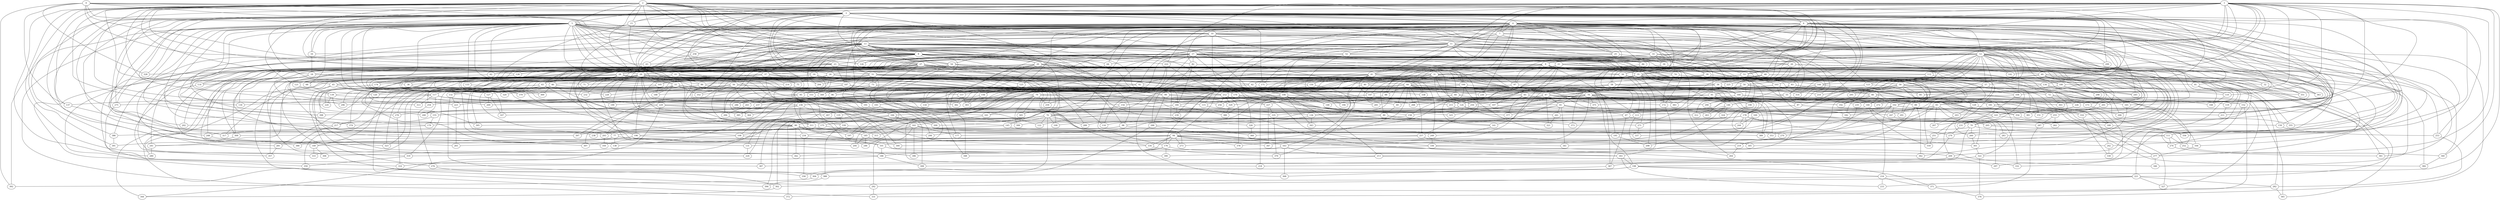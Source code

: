strict graph "barabasi_albert_graph(400,3)" {
0;
1;
2;
3;
4;
5;
6;
7;
8;
9;
10;
11;
12;
13;
14;
15;
16;
17;
18;
19;
20;
21;
22;
23;
24;
25;
26;
27;
28;
29;
30;
31;
32;
33;
34;
35;
36;
37;
38;
39;
40;
41;
42;
43;
44;
45;
46;
47;
48;
49;
50;
51;
52;
53;
54;
55;
56;
57;
58;
59;
60;
61;
62;
63;
64;
65;
66;
67;
68;
69;
70;
71;
72;
73;
74;
75;
76;
77;
78;
79;
80;
81;
82;
83;
84;
85;
86;
87;
88;
89;
90;
91;
92;
93;
94;
95;
96;
97;
98;
99;
100;
101;
102;
103;
104;
105;
106;
107;
108;
109;
110;
111;
112;
113;
114;
115;
116;
117;
118;
119;
120;
121;
122;
123;
124;
125;
126;
127;
128;
129;
130;
131;
132;
133;
134;
135;
136;
137;
138;
139;
140;
141;
142;
143;
144;
145;
146;
147;
148;
149;
150;
151;
152;
153;
154;
155;
156;
157;
158;
159;
160;
161;
162;
163;
164;
165;
166;
167;
168;
169;
170;
171;
172;
173;
174;
175;
176;
177;
178;
179;
180;
181;
182;
183;
184;
185;
186;
187;
188;
189;
190;
191;
192;
193;
194;
195;
196;
197;
198;
199;
200;
201;
202;
203;
204;
205;
206;
207;
208;
209;
210;
211;
212;
213;
214;
215;
216;
217;
218;
219;
220;
221;
222;
223;
224;
225;
226;
227;
228;
229;
230;
231;
232;
233;
234;
235;
236;
237;
238;
239;
240;
241;
242;
243;
244;
245;
246;
247;
248;
249;
250;
251;
252;
253;
254;
255;
256;
257;
258;
259;
260;
261;
262;
263;
264;
265;
266;
267;
268;
269;
270;
271;
272;
273;
274;
275;
276;
277;
278;
279;
280;
281;
282;
283;
284;
285;
286;
287;
288;
289;
290;
291;
292;
293;
294;
295;
296;
297;
298;
299;
300;
301;
302;
303;
304;
305;
306;
307;
308;
309;
310;
311;
312;
313;
314;
315;
316;
317;
318;
319;
320;
321;
322;
323;
324;
325;
326;
327;
328;
329;
330;
331;
332;
333;
334;
335;
336;
337;
338;
339;
340;
341;
342;
343;
344;
345;
346;
347;
348;
349;
350;
351;
352;
353;
354;
355;
356;
357;
358;
359;
360;
361;
362;
363;
364;
365;
366;
367;
368;
369;
370;
371;
372;
373;
374;
375;
376;
377;
378;
379;
380;
381;
382;
383;
384;
385;
386;
387;
388;
389;
390;
391;
392;
393;
394;
395;
396;
397;
398;
399;
0 -- 3  [is_available=True, prob="0.0722752343776"];
0 -- 5  [is_available=True, prob="0.705471479587"];
0 -- 328  [is_available=True, prob="1.0"];
0 -- 137  [is_available=True, prob="0.228993849176"];
0 -- 10  [is_available=True, prob="0.800448014521"];
0 -- 13  [is_available=True, prob="0.542104223474"];
0 -- 392  [is_available=True, prob="0.499908907727"];
0 -- 23  [is_available=True, prob="0.871800194096"];
0 -- 25  [is_available=True, prob="0.732757087383"];
0 -- 315  [is_available=True, prob="0.494793526087"];
0 -- 63  [is_available=True, prob="1.0"];
1 -- 3  [is_available=True, prob="0.100669830821"];
1 -- 4  [is_available=True, prob="0.37522022595"];
1 -- 5  [is_available=True, prob="0.297677097208"];
1 -- 6  [is_available=True, prob="1.0"];
1 -- 7  [is_available=True, prob="0.894100852693"];
1 -- 137  [is_available=True, prob="0.116164426474"];
1 -- 12  [is_available=True, prob="1.0"];
1 -- 15  [is_available=True, prob="0.259729356395"];
1 -- 216  [is_available=True, prob="1.0"];
1 -- 162  [is_available=True, prob="0.677079453576"];
1 -- 35  [is_available=True, prob="1.0"];
1 -- 36  [is_available=True, prob="1.0"];
1 -- 175  [is_available=True, prob="1.0"];
1 -- 48  [is_available=True, prob="0.543186418476"];
1 -- 66  [is_available=True, prob="0.41301941599"];
1 -- 195  [is_available=True, prob="0.0571664712839"];
1 -- 209  [is_available=True, prob="1.0"];
1 -- 340  [is_available=True, prob="1.0"];
1 -- 85  [is_available=True, prob="0.715029179107"];
1 -- 88  [is_available=True, prob="1.0"];
1 -- 91  [is_available=True, prob="1.0"];
1 -- 93  [is_available=True, prob="0.912525734913"];
1 -- 222  [is_available=True, prob="0.0903133276862"];
1 -- 225  [is_available=True, prob="0.230290632752"];
1 -- 354  [is_available=True, prob="1.0"];
2 -- 128  [is_available=True, prob="1.0"];
2 -- 3  [is_available=True, prob="0.76906756661"];
2 -- 4  [is_available=True, prob="1.0"];
2 -- 5  [is_available=True, prob="0.53570975538"];
2 -- 6  [is_available=True, prob="1.0"];
2 -- 391  [is_available=True, prob="0.163090295284"];
2 -- 8  [is_available=True, prob="0.568281618565"];
2 -- 265  [is_available=True, prob="0.281208824252"];
2 -- 398  [is_available=True, prob="1.0"];
2 -- 15  [is_available=True, prob="0.302607971169"];
2 -- 18  [is_available=True, prob="0.128827902322"];
2 -- 22  [is_available=True, prob="1.0"];
2 -- 280  [is_available=True, prob="0.305641158758"];
2 -- 27  [is_available=True, prob="1.0"];
2 -- 158  [is_available=True, prob="0.108993984179"];
2 -- 134  [is_available=True, prob="0.584150680959"];
2 -- 38  [is_available=True, prob="1.0"];
2 -- 45  [is_available=True, prob="1.0"];
2 -- 180  [is_available=True, prob="0.891333832925"];
2 -- 286  [is_available=True, prob="0.1952020784"];
2 -- 54  [is_available=True, prob="0.202304489102"];
2 -- 184  [is_available=True, prob="0.1867465771"];
2 -- 58  [is_available=True, prob="0.0093438752362"];
2 -- 319  [is_available=True, prob="1.0"];
2 -- 76  [is_available=True, prob="0.395502000806"];
2 -- 79  [is_available=True, prob="0.964685745763"];
2 -- 56  [is_available=True, prob="0.410894536358"];
2 -- 212  [is_available=True, prob="0.70288379182"];
2 -- 220  [is_available=True, prob="0.537046186749"];
2 -- 360  [is_available=True, prob="0.289708437302"];
3 -- 131  [is_available=True, prob="1.0"];
3 -- 4  [is_available=True, prob="0.216071807383"];
3 -- 6  [is_available=True, prob="0.461886890024"];
3 -- 9  [is_available=True, prob="0.970573093511"];
3 -- 11  [is_available=True, prob="0.660619606409"];
3 -- 13  [is_available=True, prob="1.0"];
3 -- 15  [is_available=True, prob="1.0"];
3 -- 16  [is_available=True, prob="1.0"];
3 -- 19  [is_available=True, prob="0.274776384918"];
3 -- 21  [is_available=True, prob="0.953805224343"];
3 -- 22  [is_available=True, prob="0.432609744282"];
3 -- 23  [is_available=True, prob="0.105491213308"];
3 -- 24  [is_available=True, prob="1.0"];
3 -- 260  [is_available=True, prob="0.409878701188"];
3 -- 283  [is_available=True, prob="0.892980621493"];
3 -- 287  [is_available=True, prob="0.236408286454"];
3 -- 33  [is_available=True, prob="0.668769716794"];
3 -- 34  [is_available=True, prob="0.588292239514"];
3 -- 165  [is_available=True, prob="1.0"];
3 -- 294  [is_available=True, prob="0.195936827074"];
3 -- 296  [is_available=True, prob="1.0"];
3 -- 171  [is_available=True, prob="0.757816054149"];
3 -- 173  [is_available=True, prob="0.290281591541"];
3 -- 50  [is_available=True, prob="1.0"];
3 -- 151  [is_available=True, prob="0.46923315034"];
3 -- 202  [is_available=True, prob="0.491128559215"];
3 -- 75  [is_available=True, prob="0.829956216635"];
3 -- 386  [is_available=True, prob="0.757718358127"];
3 -- 87  [is_available=True, prob="0.560120587111"];
3 -- 144  [is_available=True, prob="0.324450524916"];
3 -- 98  [is_available=True, prob="0.823025947784"];
3 -- 356  [is_available=True, prob="1.0"];
3 -- 234  [is_available=True, prob="0.241859412161"];
3 -- 110  [is_available=True, prob="0.99371699053"];
3 -- 112  [is_available=True, prob="1.0"];
3 -- 275  [is_available=True, prob="0.586468356163"];
3 -- 366  [is_available=True, prob="0.228778891104"];
3 -- 248  [is_available=True, prob="0.0277260216351"];
3 -- 121  [is_available=True, prob="1.0"];
3 -- 253  [is_available=True, prob="1.0"];
3 -- 299  [is_available=True, prob="0.387745958021"];
4 -- 179  [is_available=True, prob="0.315304689652"];
4 -- 7  [is_available=True, prob="1.0"];
4 -- 8  [is_available=True, prob="0.409287172323"];
4 -- 9  [is_available=True, prob="0.201912117285"];
4 -- 10  [is_available=True, prob="0.214455463086"];
4 -- 13  [is_available=True, prob="1.0"];
4 -- 14  [is_available=True, prob="0.690240270947"];
4 -- 303  [is_available=True, prob="1.0"];
4 -- 275  [is_available=True, prob="0.903186835087"];
4 -- 278  [is_available=True, prob="0.648115769757"];
4 -- 25  [is_available=True, prob="0.861348409535"];
4 -- 26  [is_available=True, prob="0.0103420277858"];
4 -- 27  [is_available=True, prob="0.922920862673"];
4 -- 159  [is_available=True, prob="0.513243791855"];
4 -- 243  [is_available=True, prob="0.586968189943"];
4 -- 40  [is_available=True, prob="1.0"];
4 -- 41  [is_available=True, prob="0.306965896042"];
4 -- 299  [is_available=True, prob="0.70936814568"];
4 -- 44  [is_available=True, prob="1.0"];
4 -- 47  [is_available=True, prob="0.415336552305"];
4 -- 49  [is_available=True, prob="0.386485739656"];
4 -- 51  [is_available=True, prob="0.634446624686"];
4 -- 52  [is_available=True, prob="0.572160635071"];
4 -- 181  [is_available=True, prob="0.919740257395"];
4 -- 54  [is_available=True, prob="0.67135617191"];
4 -- 55  [is_available=True, prob="0.639946301559"];
4 -- 351  [is_available=True, prob="0.26704979643"];
4 -- 60  [is_available=True, prob="0.918192644851"];
4 -- 63  [is_available=True, prob="0.862264913246"];
4 -- 64  [is_available=True, prob="0.924645146736"];
4 -- 175  [is_available=True, prob="0.78089661228"];
4 -- 324  [is_available=True, prob="0.428671974647"];
4 -- 332  [is_available=True, prob="0.568959917352"];
4 -- 82  [is_available=True, prob="0.676345135709"];
4 -- 211  [is_available=True, prob="0.779479069755"];
4 -- 84  [is_available=True, prob="0.330017623383"];
4 -- 142  [is_available=True, prob="0.551420348839"];
4 -- 342  [is_available=True, prob="0.287791990658"];
4 -- 223  [is_available=True, prob="0.475900292462"];
4 -- 230  [is_available=True, prob="0.664567230437"];
4 -- 104  [is_available=True, prob="0.82207258801"];
4 -- 361  [is_available=True, prob="1.0"];
4 -- 106  [is_available=True, prob="0.603765301412"];
4 -- 111  [is_available=True, prob="0.641524294025"];
4 -- 115  [is_available=True, prob="0.125987005148"];
4 -- 245  [is_available=True, prob="0.249643822626"];
4 -- 123  [is_available=True, prob="0.895589480577"];
4 -- 125  [is_available=True, prob="0.820931498124"];
5 -- 387  [is_available=True, prob="0.0474873560125"];
5 -- 133  [is_available=True, prob="0.162351932169"];
5 -- 8  [is_available=True, prob="1.0"];
5 -- 10  [is_available=True, prob="0.380541457032"];
5 -- 392  [is_available=True, prob="0.143775110494"];
5 -- 12  [is_available=True, prob="0.900161825728"];
5 -- 130  [is_available=True, prob="1.0"];
5 -- 16  [is_available=True, prob="0.745192408995"];
5 -- 17  [is_available=True, prob="1.0"];
5 -- 274  [is_available=True, prob="0.874771023848"];
5 -- 29  [is_available=True, prob="0.81674279512"];
5 -- 30  [is_available=True, prob="0.398327170287"];
5 -- 31  [is_available=True, prob="1.0"];
5 -- 162  [is_available=True, prob="0.275844116676"];
5 -- 35  [is_available=True, prob="0.89713449856"];
5 -- 167  [is_available=True, prob="0.12480187372"];
5 -- 168  [is_available=True, prob="0.36879122263"];
5 -- 46  [is_available=True, prob="0.530406970542"];
5 -- 48  [is_available=True, prob="1.0"];
5 -- 49  [is_available=True, prob="0.275550285959"];
5 -- 51  [is_available=True, prob="0.889878663935"];
5 -- 53  [is_available=True, prob="0.949194085306"];
5 -- 372  [is_available=True, prob="1.0"];
5 -- 317  [is_available=True, prob="0.301930546105"];
5 -- 62  [is_available=True, prob="0.499324545179"];
5 -- 320  [is_available=True, prob="0.128254875825"];
5 -- 68  [is_available=True, prob="0.951265896363"];
5 -- 328  [is_available=True, prob="0.514101669123"];
5 -- 74  [is_available=True, prob="0.661241049082"];
5 -- 75  [is_available=True, prob="0.215116617154"];
5 -- 397  [is_available=True, prob="1.0"];
5 -- 217  [is_available=True, prob="1.0"];
5 -- 349  [is_available=True, prob="0.105707954616"];
5 -- 226  [is_available=True, prob="1.0"];
5 -- 99  [is_available=True, prob="0.519442057791"];
5 -- 102  [is_available=True, prob="0.0775427437015"];
5 -- 111  [is_available=True, prob="0.286177554058"];
5 -- 258  [is_available=True, prob="0.696543221311"];
5 -- 116  [is_available=True, prob="0.983543509753"];
5 -- 374  [is_available=True, prob="0.99545132558"];
5 -- 120  [is_available=True, prob="0.678972415043"];
5 -- 379  [is_available=True, prob="0.891792339398"];
5 -- 126  [is_available=True, prob="0.384882102618"];
5 -- 127  [is_available=True, prob="0.810405931631"];
6 -- 7  [is_available=True, prob="0.690854402455"];
6 -- 9  [is_available=True, prob="0.519539975203"];
6 -- 12  [is_available=True, prob="1.0"];
6 -- 17  [is_available=True, prob="0.7236925981"];
6 -- 147  [is_available=True, prob="0.240739833248"];
6 -- 279  [is_available=True, prob="0.280507190203"];
6 -- 36  [is_available=True, prob="1.0"];
6 -- 166  [is_available=True, prob="0.671373862755"];
6 -- 46  [is_available=True, prob="0.329844979538"];
6 -- 54  [is_available=True, prob="0.269707217153"];
6 -- 311  [is_available=True, prob="0.583934898449"];
6 -- 314  [is_available=True, prob="1.0"];
6 -- 316  [is_available=True, prob="0.183595772922"];
6 -- 76  [is_available=True, prob="0.223794725598"];
6 -- 80  [is_available=True, prob="0.556965969426"];
6 -- 81  [is_available=True, prob="0.549706927243"];
6 -- 92  [is_available=True, prob="0.221053490807"];
6 -- 97  [is_available=True, prob="0.7566117264"];
6 -- 355  [is_available=True, prob="0.353991142487"];
6 -- 363  [is_available=True, prob="0.78099000659"];
6 -- 242  [is_available=True, prob="1.0"];
6 -- 118  [is_available=True, prob="0.938592867025"];
6 -- 247  [is_available=True, prob="1.0"];
6 -- 376  [is_available=True, prob="1.0"];
6 -- 125  [is_available=True, prob="0.971606910736"];
7 -- 37  [is_available=True, prob="0.0653861902132"];
7 -- 340  [is_available=True, prob="0.979194307545"];
7 -- 11  [is_available=True, prob="0.294451878219"];
7 -- 180  [is_available=True, prob="0.848681530472"];
7 -- 57  [is_available=True, prob="0.52193272484"];
7 -- 187  [is_available=True, prob="0.278843417038"];
7 -- 285  [is_available=True, prob="0.0739201978497"];
8 -- 257  [is_available=True, prob="1.0"];
8 -- 266  [is_available=True, prob="1.0"];
8 -- 144  [is_available=True, prob="0.80979062397"];
8 -- 145  [is_available=True, prob="1.0"];
8 -- 19  [is_available=True, prob="0.913771032462"];
8 -- 20  [is_available=True, prob="0.816657557054"];
8 -- 21  [is_available=True, prob="0.853297906633"];
8 -- 23  [is_available=True, prob="0.582530723226"];
8 -- 32  [is_available=True, prob="0.00801332366466"];
8 -- 174  [is_available=True, prob="0.900027540309"];
8 -- 304  [is_available=True, prob="0.258876694004"];
8 -- 63  [is_available=True, prob="1.0"];
8 -- 329  [is_available=True, prob="1.0"];
8 -- 203  [is_available=True, prob="0.939233324217"];
8 -- 82  [is_available=True, prob="1.0"];
8 -- 87  [is_available=True, prob="0.00542867272102"];
8 -- 100  [is_available=True, prob="0.579850944821"];
8 -- 90  [is_available=True, prob="0.468992774509"];
8 -- 348  [is_available=True, prob="0.108415238314"];
8 -- 228  [is_available=True, prob="1.0"];
8 -- 236  [is_available=True, prob="1.0"];
8 -- 114  [is_available=True, prob="0.707662344962"];
8 -- 248  [is_available=True, prob="0.690216193415"];
8 -- 249  [is_available=True, prob="0.639135160227"];
8 -- 126  [is_available=True, prob="0.125195312431"];
9 -- 128  [is_available=True, prob="0.423899297005"];
9 -- 141  [is_available=True, prob="1.0"];
9 -- 142  [is_available=True, prob="1.0"];
9 -- 259  [is_available=True, prob="0.394468916867"];
9 -- 28  [is_available=True, prob="1.0"];
9 -- 31  [is_available=True, prob="0.198166982813"];
9 -- 34  [is_available=True, prob="0.928576946176"];
9 -- 164  [is_available=True, prob="0.586908863212"];
9 -- 41  [is_available=True, prob="0.587910309549"];
9 -- 298  [is_available=True, prob="1.0"];
9 -- 45  [is_available=True, prob="0.630835761203"];
9 -- 190  [is_available=True, prob="0.56087661865"];
9 -- 89  [is_available=True, prob="1.0"];
9 -- 221  [is_available=True, prob="0.523023732655"];
9 -- 97  [is_available=True, prob="0.462564818228"];
9 -- 102  [is_available=True, prob="0.188296679506"];
9 -- 364  [is_available=True, prob="0.234201685716"];
9 -- 367  [is_available=True, prob="0.371533534129"];
9 -- 369  [is_available=True, prob="0.762416825565"];
10 -- 97  [is_available=True, prob="1.0"];
10 -- 258  [is_available=True, prob="0.659455862863"];
10 -- 295  [is_available=True, prob="0.646562226035"];
10 -- 104  [is_available=True, prob="0.530454423177"];
10 -- 106  [is_available=True, prob="0.479314057326"];
10 -- 11  [is_available=True, prob="0.784048721022"];
10 -- 176  [is_available=True, prob="0.212751248615"];
10 -- 114  [is_available=True, prob="0.496429895295"];
10 -- 83  [is_available=True, prob="0.841785777796"];
10 -- 22  [is_available=True, prob="0.593223834018"];
11 -- 258  [is_available=True, prob="0.574620289388"];
11 -- 140  [is_available=True, prob="0.304639808101"];
11 -- 14  [is_available=True, prob="1.0"];
11 -- 17  [is_available=True, prob="0.823069249296"];
11 -- 146  [is_available=True, prob="1.0"];
11 -- 149  [is_available=True, prob="0.665625683558"];
11 -- 153  [is_available=True, prob="0.107138692222"];
11 -- 157  [is_available=True, prob="0.61070788125"];
11 -- 30  [is_available=True, prob="1.0"];
11 -- 288  [is_available=True, prob="1.0"];
11 -- 41  [is_available=True, prob="0.737105495637"];
11 -- 171  [is_available=True, prob="0.932215707081"];
11 -- 52  [is_available=True, prob="1.0"];
11 -- 59  [is_available=True, prob="1.0"];
11 -- 67  [is_available=True, prob="0.993843387108"];
11 -- 210  [is_available=True, prob="1.0"];
11 -- 91  [is_available=True, prob="1.0"];
11 -- 225  [is_available=True, prob="1.0"];
11 -- 232  [is_available=True, prob="0.487288901074"];
11 -- 241  [is_available=True, prob="1.0"];
11 -- 253  [is_available=True, prob="1.0"];
12 -- 384  [is_available=True, prob="0.45209559117"];
12 -- 142  [is_available=True, prob="0.832481441354"];
12 -- 144  [is_available=True, prob="0.281924229846"];
12 -- 277  [is_available=True, prob="0.498235033826"];
12 -- 34  [is_available=True, prob="1.0"];
12 -- 299  [is_available=True, prob="1.0"];
12 -- 305  [is_available=True, prob="0.734173264043"];
12 -- 53  [is_available=True, prob="1.0"];
12 -- 57  [is_available=True, prob="0.27497935387"];
12 -- 58  [is_available=True, prob="0.238189585418"];
12 -- 62  [is_available=True, prob="0.421007836921"];
12 -- 192  [is_available=True, prob="1.0"];
12 -- 78  [is_available=True, prob="0.491173115988"];
12 -- 346  [is_available=True, prob="0.82942779853"];
12 -- 93  [is_available=True, prob="1.0"];
12 -- 229  [is_available=True, prob="1.0"];
12 -- 103  [is_available=True, prob="0.257792392275"];
12 -- 363  [is_available=True, prob="1.0"];
12 -- 112  [is_available=True, prob="0.953171068221"];
12 -- 119  [is_available=True, prob="1.0"];
12 -- 21  [is_available=True, prob="0.551613826374"];
13 -- 14  [is_available=True, prob="0.542766111727"];
13 -- 16  [is_available=True, prob="0.117391192534"];
13 -- 18  [is_available=True, prob="1.0"];
13 -- 19  [is_available=True, prob="1.0"];
13 -- 20  [is_available=True, prob="0.276301066466"];
13 -- 25  [is_available=True, prob="0.111228278208"];
13 -- 26  [is_available=True, prob="0.021188876273"];
13 -- 27  [is_available=True, prob="0.683219376912"];
13 -- 28  [is_available=True, prob="1.0"];
13 -- 293  [is_available=True, prob="1.0"];
13 -- 294  [is_available=True, prob="1.0"];
13 -- 43  [is_available=True, prob="0.761252435744"];
13 -- 174  [is_available=True, prob="0.93564468242"];
13 -- 52  [is_available=True, prob="0.792617828255"];
13 -- 55  [is_available=True, prob="1.0"];
13 -- 64  [is_available=True, prob="0.439454522285"];
13 -- 322  [is_available=True, prob="0.720227782863"];
13 -- 333  [is_available=True, prob="0.862276258481"];
13 -- 80  [is_available=True, prob="0.903933692558"];
13 -- 81  [is_available=True, prob="0.0571212298042"];
13 -- 84  [is_available=True, prob="1.0"];
13 -- 222  [is_available=True, prob="0.069415226795"];
13 -- 100  [is_available=True, prob="0.124162482664"];
13 -- 359  [is_available=True, prob="0.39030280693"];
14 -- 32  [is_available=True, prob="0.510329586306"];
14 -- 39  [is_available=True, prob="0.531266882112"];
14 -- 284  [is_available=True, prob="1.0"];
14 -- 143  [is_available=True, prob="0.946535937845"];
14 -- 156  [is_available=True, prob="0.0227241191052"];
14 -- 30  [is_available=True, prob="0.627924033208"];
15 -- 232  [is_available=True, prob="0.986600749926"];
15 -- 37  [is_available=True, prob="0.837113757214"];
16 -- 18  [is_available=True, prob="0.376321611212"];
17 -- 320  [is_available=True, prob="0.0259417064278"];
17 -- 264  [is_available=True, prob="1.0"];
17 -- 394  [is_available=True, prob="0.303335630511"];
17 -- 148  [is_available=True, prob="0.411676518982"];
17 -- 39  [is_available=True, prob="0.138531683235"];
17 -- 40  [is_available=True, prob="0.295594415299"];
17 -- 172  [is_available=True, prob="0.275536363531"];
17 -- 48  [is_available=True, prob="0.356223635413"];
17 -- 56  [is_available=True, prob="0.375670367049"];
17 -- 64  [is_available=True, prob="0.563412404252"];
17 -- 65  [is_available=True, prob="1.0"];
17 -- 200  [is_available=True, prob="0.909276829779"];
17 -- 74  [is_available=True, prob="0.777618316885"];
17 -- 331  [is_available=True, prob="0.529809420937"];
17 -- 82  [is_available=True, prob="0.753237839732"];
17 -- 83  [is_available=True, prob="0.92755986987"];
17 -- 84  [is_available=True, prob="1.0"];
17 -- 121  [is_available=True, prob="0.409673044188"];
17 -- 222  [is_available=True, prob="0.814692843309"];
17 -- 382  [is_available=True, prob="0.715160891244"];
17 -- 20  [is_available=True, prob="0.878769600823"];
17 -- 251  [is_available=True, prob="0.64780496551"];
17 -- 126  [is_available=True, prob="1.0"];
17 -- 127  [is_available=True, prob="0.41450984513"];
18 -- 130  [is_available=True, prob="0.250830368202"];
18 -- 71  [is_available=True, prob="0.182084448574"];
18 -- 298  [is_available=True, prob="1.0"];
18 -- 313  [is_available=True, prob="0.876851458678"];
19 -- 289  [is_available=True, prob="0.422068759603"];
19 -- 75  [is_available=True, prob="0.409087915591"];
19 -- 230  [is_available=True, prob="0.548593429003"];
19 -- 166  [is_available=True, prob="0.0743171222589"];
19 -- 43  [is_available=True, prob="0.268145975406"];
19 -- 99  [is_available=True, prob="0.186039336056"];
19 -- 254  [is_available=True, prob="0.424144465542"];
20 -- 143  [is_available=True, prob="0.228469841049"];
20 -- 24  [is_available=True, prob="0.672382942102"];
20 -- 29  [is_available=True, prob="0.215755552416"];
20 -- 161  [is_available=True, prob="0.800545709521"];
20 -- 37  [is_available=True, prob="0.228722917706"];
20 -- 177  [is_available=True, prob="1.0"];
20 -- 309  [is_available=True, prob="0.0846785778979"];
20 -- 60  [is_available=True, prob="0.962344758158"];
20 -- 198  [is_available=True, prob="1.0"];
20 -- 72  [is_available=True, prob="0.397191268868"];
20 -- 204  [is_available=True, prob="1.0"];
20 -- 226  [is_available=True, prob="0.529741147795"];
20 -- 209  [is_available=True, prob="0.213346443322"];
20 -- 98  [is_available=True, prob="0.465653825873"];
20 -- 355  [is_available=True, prob="0.293539684281"];
20 -- 240  [is_available=True, prob="0.882728068141"];
20 -- 118  [is_available=True, prob="1.0"];
20 -- 250  [is_available=True, prob="0.768391709624"];
20 -- 379  [is_available=True, prob="1.0"];
21 -- 68  [is_available=True, prob="0.542714079215"];
21 -- 262  [is_available=True, prob="0.566885041557"];
21 -- 108  [is_available=True, prob="0.175159962947"];
21 -- 42  [is_available=True, prob="0.65401490676"];
21 -- 107  [is_available=True, prob="1.0"];
21 -- 49  [is_available=True, prob="0.0816350771522"];
21 -- 245  [is_available=True, prob="0.189615657421"];
21 -- 201  [is_available=True, prob="0.57393877434"];
21 -- 378  [is_available=True, prob="0.0723795396198"];
21 -- 158  [is_available=True, prob="0.902890494706"];
21 -- 31  [is_available=True, prob="0.246104456122"];
22 -- 33  [is_available=True, prob="0.586913956031"];
22 -- 38  [is_available=True, prob="0.465741272165"];
22 -- 395  [is_available=True, prob="0.701141031696"];
22 -- 399  [is_available=True, prob="0.813774977504"];
22 -- 115  [is_available=True, prob="0.362246584893"];
22 -- 86  [is_available=True, prob="0.392074949832"];
22 -- 280  [is_available=True, prob="1.0"];
22 -- 153  [is_available=True, prob="0.0760059731384"];
22 -- 154  [is_available=True, prob="0.775445995137"];
22 -- 317  [is_available=True, prob="1.0"];
23 -- 321  [is_available=True, prob="0.098652179424"];
23 -- 42  [is_available=True, prob="0.173069893024"];
23 -- 112  [is_available=True, prob="0.692148612095"];
23 -- 328  [is_available=True, prob="0.531021302754"];
23 -- 24  [is_available=True, prob="0.32871290526"];
23 -- 187  [is_available=True, prob="0.363385536801"];
23 -- 202  [is_available=True, prob="0.0656708166713"];
24 -- 32  [is_available=True, prob="0.821928848449"];
24 -- 352  [is_available=True, prob="0.49696324633"];
24 -- 100  [is_available=True, prob="0.0775667718696"];
24 -- 325  [is_available=True, prob="0.792570109845"];
24 -- 45  [is_available=True, prob="1.0"];
24 -- 46  [is_available=True, prob="0.672888408042"];
24 -- 237  [is_available=True, prob="0.920513415716"];
24 -- 339  [is_available=True, prob="0.203853463324"];
24 -- 150  [is_available=True, prob="0.879733210762"];
24 -- 196  [is_available=True, prob="0.35303071724"];
24 -- 374  [is_available=True, prob="0.0465890483212"];
24 -- 335  [is_available=True, prob="0.831781717412"];
24 -- 92  [is_available=True, prob="0.558385197188"];
24 -- 125  [is_available=True, prob="0.660526407955"];
24 -- 350  [is_available=True, prob="0.773839744131"];
25 -- 92  [is_available=True, prob="1.0"];
25 -- 26  [is_available=True, prob="0.599035830723"];
26 -- 70  [is_available=True, prob="0.0658753777126"];
26 -- 231  [is_available=True, prob="0.952412466906"];
26 -- 207  [is_available=True, prob="1.0"];
26 -- 50  [is_available=True, prob="1.0"];
26 -- 53  [is_available=True, prob="0.105503730927"];
26 -- 271  [is_available=True, prob="0.340302663781"];
26 -- 29  [is_available=True, prob="0.0340221171986"];
27 -- 256  [is_available=True, prob="0.189030525279"];
27 -- 51  [is_available=True, prob="1.0"];
27 -- 281  [is_available=True, prob="0.5341052955"];
27 -- 28  [is_available=True, prob="1.0"];
27 -- 35  [is_available=True, prob="0.98707027448"];
27 -- 165  [is_available=True, prob="0.945364441769"];
27 -- 38  [is_available=True, prob="0.623063378766"];
27 -- 170  [is_available=True, prob="0.000230264103824"];
27 -- 306  [is_available=True, prob="1.0"];
27 -- 307  [is_available=True, prob="0.406464727697"];
27 -- 309  [is_available=True, prob="0.150308114826"];
27 -- 195  [is_available=True, prob="1.0"];
27 -- 326  [is_available=True, prob="0.859001277511"];
27 -- 200  [is_available=True, prob="0.379735352979"];
27 -- 73  [is_available=True, prob="1.0"];
27 -- 74  [is_available=True, prob="0.092064059216"];
27 -- 291  [is_available=True, prob="0.340529773589"];
27 -- 344  [is_available=True, prob="1.0"];
27 -- 235  [is_available=True, prob="0.0172033382909"];
27 -- 254  [is_available=True, prob="0.265770983374"];
28 -- 96  [is_available=True, prob="0.415076714223"];
28 -- 129  [is_available=True, prob="0.297340715206"];
28 -- 224  [is_available=True, prob="0.323243487684"];
28 -- 187  [is_available=True, prob="0.11065801658"];
28 -- 357  [is_available=True, prob="0.524797760127"];
28 -- 71  [is_available=True, prob="0.771639283064"];
28 -- 199  [is_available=True, prob="0.672432781"];
28 -- 114  [is_available=True, prob="1.0"];
28 -- 373  [is_available=True, prob="0.733637610782"];
28 -- 267  [is_available=True, prob="0.934242597265"];
29 -- 259  [is_available=True, prob="0.221266884745"];
29 -- 135  [is_available=True, prob="1.0"];
29 -- 396  [is_available=True, prob="0.37689657608"];
29 -- 398  [is_available=True, prob="0.778943071257"];
29 -- 86  [is_available=True, prob="0.464166073872"];
29 -- 133  [is_available=True, prob="1.0"];
29 -- 33  [is_available=True, prob="0.0979547335862"];
29 -- 296  [is_available=True, prob="0.676284712206"];
29 -- 43  [is_available=True, prob="1.0"];
29 -- 193  [is_available=True, prob="1.0"];
29 -- 70  [is_available=True, prob="1.0"];
29 -- 199  [is_available=True, prob="0.757573377937"];
29 -- 78  [is_available=True, prob="1.0"];
29 -- 339  [is_available=True, prob="1.0"];
29 -- 214  [is_available=True, prob="0.738292271388"];
29 -- 220  [is_available=True, prob="1.0"];
29 -- 228  [is_available=True, prob="0.893521316407"];
29 -- 105  [is_available=True, prob="1.0"];
29 -- 364  [is_available=True, prob="0.976968604345"];
29 -- 121  [is_available=True, prob="0.0648899019811"];
29 -- 250  [is_available=True, prob="0.777064412552"];
29 -- 124  [is_available=True, prob="0.720172383482"];
30 -- 39  [is_available=True, prob="0.398102145657"];
30 -- 176  [is_available=True, prob="1.0"];
30 -- 113  [is_available=True, prob="1.0"];
31 -- 385  [is_available=True, prob="0.562136596954"];
31 -- 291  [is_available=True, prob="0.19597928004"];
31 -- 113  [is_available=True, prob="0.999735836741"];
31 -- 40  [is_available=True, prob="1.0"];
31 -- 42  [is_available=True, prob="0.691479186226"];
31 -- 107  [is_available=True, prob="1.0"];
31 -- 44  [is_available=True, prob="0.867631405612"];
31 -- 77  [is_available=True, prob="0.120853261933"];
31 -- 302  [is_available=True, prob="0.26513342145"];
31 -- 81  [is_available=True, prob="0.029255156297"];
31 -- 156  [is_available=True, prob="1.0"];
31 -- 108  [is_available=True, prob="0.957591394773"];
31 -- 151  [is_available=True, prob="0.346042362557"];
31 -- 88  [is_available=True, prob="0.867340876206"];
31 -- 59  [is_available=True, prob="0.721006430505"];
31 -- 124  [is_available=True, prob="0.262123442309"];
31 -- 297  [is_available=True, prob="1.0"];
31 -- 149  [is_available=True, prob="0.77573977475"];
32 -- 351  [is_available=True, prob="0.975394623537"];
33 -- 352  [is_available=True, prob="0.739518170137"];
33 -- 229  [is_available=True, prob="1.0"];
33 -- 363  [is_available=True, prob="1.0"];
33 -- 333  [is_available=True, prob="0.77725870581"];
33 -- 109  [is_available=True, prob="0.528240996977"];
33 -- 269  [is_available=True, prob="0.650847577601"];
33 -- 273  [is_available=True, prob="1.0"];
33 -- 117  [is_available=True, prob="1.0"];
33 -- 188  [is_available=True, prob="0.840392140439"];
33 -- 95  [is_available=True, prob="0.970714613859"];
34 -- 271  [is_available=True, prob="0.958844617324"];
34 -- 50  [is_available=True, prob="1.0"];
34 -- 323  [is_available=True, prob="0.514258638282"];
34 -- 373  [is_available=True, prob="1.0"];
34 -- 214  [is_available=True, prob="0.546021419226"];
34 -- 383  [is_available=True, prob="0.0653356099053"];
35 -- 192  [is_available=True, prob="0.551218122592"];
35 -- 66  [is_available=True, prob="0.354706403995"];
35 -- 36  [is_available=True, prob="0.638726365488"];
35 -- 134  [is_available=True, prob="0.435554260283"];
35 -- 105  [is_available=True, prob="0.324812697268"];
35 -- 171  [is_available=True, prob="0.158224698911"];
35 -- 290  [is_available=True, prob="0.309848393086"];
35 -- 174  [is_available=True, prob="0.877783270604"];
35 -- 335  [is_available=True, prob="0.228598074143"];
35 -- 272  [is_available=True, prob="0.375803979355"];
35 -- 178  [is_available=True, prob="1.0"];
35 -- 83  [is_available=True, prob="0.181551877576"];
35 -- 213  [is_available=True, prob="0.596580014141"];
35 -- 278  [is_available=True, prob="0.0487865152683"];
35 -- 132  [is_available=True, prob="0.692527573196"];
35 -- 122  [is_available=True, prob="0.27782682588"];
35 -- 218  [is_available=True, prob="1.0"];
35 -- 159  [is_available=True, prob="1.0"];
36 -- 160  [is_available=True, prob="0.215480966728"];
36 -- 327  [is_available=True, prob="0.0581671355419"];
36 -- 72  [is_available=True, prob="0.165446901071"];
36 -- 238  [is_available=True, prob="0.374313810307"];
36 -- 47  [is_available=True, prob="0.548882828545"];
36 -- 360  [is_available=True, prob="1.0"];
36 -- 55  [is_available=True, prob="1.0"];
36 -- 155  [is_available=True, prob="0.941643486254"];
36 -- 380  [is_available=True, prob="0.19741473824"];
36 -- 351  [is_available=True, prob="0.951152376506"];
37 -- 133  [is_available=True, prob="1.0"];
37 -- 71  [is_available=True, prob="1.0"];
37 -- 73  [is_available=True, prob="0.26419014326"];
37 -- 44  [is_available=True, prob="0.830263716399"];
37 -- 269  [is_available=True, prob="1.0"];
37 -- 214  [is_available=True, prob="0.377662036891"];
37 -- 185  [is_available=True, prob="0.175057483337"];
37 -- 57  [is_available=True, prob="1.0"];
38 -- 385  [is_available=True, prob="0.036457599474"];
39 -- 225  [is_available=True, prob="0.909577579177"];
39 -- 268  [is_available=True, prob="0.973194179718"];
39 -- 180  [is_available=True, prob="0.10480418407"];
39 -- 61  [is_available=True, prob="0.763451271495"];
40 -- 136  [is_available=True, prob="0.518326407682"];
40 -- 370  [is_available=True, prob="0.334698231392"];
40 -- 181  [is_available=True, prob="0.935850173498"];
41 -- 227  [is_available=True, prob="1.0"];
41 -- 134  [is_available=True, prob="1.0"];
41 -- 243  [is_available=True, prob="0.0551352468924"];
41 -- 109  [is_available=True, prob="0.104233506585"];
41 -- 210  [is_available=True, prob="1.0"];
41 -- 147  [is_available=True, prob="1.0"];
41 -- 117  [is_available=True, prob="0.636945876912"];
41 -- 150  [is_available=True, prob="0.185049390924"];
41 -- 56  [is_available=True, prob="0.962466877102"];
41 -- 356  [is_available=True, prob="0.350418009189"];
41 -- 59  [is_available=True, prob="0.439086369107"];
42 -- 138  [is_available=True, prob="0.461644634407"];
42 -- 332  [is_available=True, prob="0.734633248707"];
42 -- 338  [is_available=True, prob="0.38338876769"];
42 -- 349  [is_available=True, prob="0.461627367044"];
43 -- 320  [is_available=True, prob="0.343222745196"];
43 -- 196  [is_available=True, prob="1.0"];
43 -- 359  [is_available=True, prob="0.239912961507"];
43 -- 138  [is_available=True, prob="1.0"];
43 -- 47  [is_available=True, prob="1.0"];
43 -- 170  [is_available=True, prob="1.0"];
44 -- 65  [is_available=True, prob="0.665616479346"];
44 -- 66  [is_available=True, prob="1.0"];
44 -- 99  [is_available=True, prob="1.0"];
44 -- 257  [is_available=True, prob="0.774253038219"];
44 -- 252  [is_available=True, prob="0.270378812131"];
44 -- 268  [is_available=True, prob="0.15241233741"];
44 -- 78  [is_available=True, prob="0.772510893008"];
44 -- 353  [is_available=True, prob="1.0"];
44 -- 120  [is_available=True, prob="0.464538531728"];
44 -- 131  [is_available=True, prob="0.266798172916"];
44 -- 246  [is_available=True, prob="0.924808626895"];
44 -- 311  [is_available=True, prob="0.739921572046"];
44 -- 88  [is_available=True, prob="0.362569742289"];
44 -- 60  [is_available=True, prob="1.0"];
44 -- 273  [is_available=True, prob="1.0"];
44 -- 69  [is_available=True, prob="1.0"];
45 -- 292  [is_available=True, prob="0.938837437218"];
45 -- 241  [is_available=True, prob="0.725226680975"];
45 -- 117  [is_available=True, prob="0.242846996739"];
45 -- 61  [is_available=True, prob="0.263502984084"];
46 -- 132  [is_available=True, prob="0.429037931916"];
46 -- 135  [is_available=True, prob="1.0"];
46 -- 369  [is_available=True, prob="1.0"];
46 -- 89  [is_available=True, prob="0.577711192613"];
47 -- 129  [is_available=True, prob="1.0"];
47 -- 226  [is_available=True, prob="0.596993423216"];
47 -- 69  [is_available=True, prob="0.474744797359"];
47 -- 321  [is_available=True, prob="0.610117189818"];
47 -- 290  [is_available=True, prob="0.838261148569"];
47 -- 148  [is_available=True, prob="0.363594943625"];
47 -- 215  [is_available=True, prob="0.845731297538"];
47 -- 184  [is_available=True, prob="0.269757115102"];
47 -- 61  [is_available=True, prob="1.0"];
47 -- 165  [is_available=True, prob="1.0"];
48 -- 67  [is_available=True, prob="1.0"];
48 -- 204  [is_available=True, prob="0.633211684309"];
48 -- 152  [is_available=True, prob="0.205128912888"];
48 -- 58  [is_available=True, prob="0.251359722884"];
48 -- 221  [is_available=True, prob="0.2775050417"];
49 -- 251  [is_available=True, prob="1.0"];
49 -- 105  [is_available=True, prob="0.991251842236"];
49 -- 272  [is_available=True, prob="0.0671798188525"];
49 -- 201  [is_available=True, prob="0.459360977808"];
49 -- 123  [is_available=True, prob="0.511475136344"];
49 -- 361  [is_available=True, prob="0.277972580852"];
49 -- 261  [is_available=True, prob="1.0"];
50 -- 96  [is_available=True, prob="0.490435648185"];
50 -- 65  [is_available=True, prob="0.922985985535"];
50 -- 72  [is_available=True, prob="0.637961166173"];
50 -- 306  [is_available=True, prob="0.150617718664"];
50 -- 79  [is_available=True, prob="1.0"];
50 -- 242  [is_available=True, prob="1.0"];
50 -- 85  [is_available=True, prob="0.842135539918"];
50 -- 365  [is_available=True, prob="0.552344116052"];
50 -- 312  [is_available=True, prob="0.413827133768"];
50 -- 91  [is_available=True, prob="0.462800354594"];
51 -- 160  [is_available=True, prob="0.501760166654"];
51 -- 194  [is_available=True, prob="1.0"];
51 -- 294  [is_available=True, prob="1.0"];
51 -- 73  [is_available=True, prob="0.528790642057"];
51 -- 191  [is_available=True, prob="0.362906309928"];
51 -- 338  [is_available=True, prob="1.0"];
51 -- 345  [is_available=True, prob="0.254905499254"];
51 -- 120  [is_available=True, prob="0.644130328568"];
51 -- 281  [is_available=True, prob="0.10315489038"];
51 -- 95  [is_available=True, prob="0.00316391377282"];
52 -- 194  [is_available=True, prob="1.0"];
52 -- 103  [is_available=True, prob="0.994468404947"];
52 -- 106  [is_available=True, prob="1.0"];
53 -- 103  [is_available=True, prob="0.347970574955"];
53 -- 77  [is_available=True, prob="0.476617359077"];
53 -- 318  [is_available=True, prob="0.151290174896"];
53 -- 150  [is_available=True, prob="1.0"];
53 -- 282  [is_available=True, prob="0.0860202995412"];
53 -- 286  [is_available=True, prob="0.720898736935"];
54 -- 128  [is_available=True, prob="0.179200676926"];
54 -- 193  [is_available=True, prob="0.0944132432587"];
54 -- 101  [is_available=True, prob="0.606529529414"];
54 -- 365  [is_available=True, prob="0.79577063996"];
54 -- 110  [is_available=True, prob="0.482807332752"];
54 -- 338  [is_available=True, prob="1.0"];
54 -- 284  [is_available=True, prob="0.566288368475"];
54 -- 93  [is_available=True, prob="0.252094587546"];
54 -- 62  [is_available=True, prob="0.604032564184"];
55 -- 87  [is_available=True, prob="0.444531569415"];
55 -- 119  [is_available=True, prob="1.0"];
55 -- 254  [is_available=True, prob="0.567397760958"];
56 -- 228  [is_available=True, prob="0.870168449872"];
56 -- 69  [is_available=True, prob="1.0"];
56 -- 79  [is_available=True, prob="0.467302896517"];
56 -- 212  [is_available=True, prob="0.974539333772"];
56 -- 319  [is_available=True, prob="0.0447161250235"];
56 -- 90  [is_available=True, prob="0.149331162856"];
56 -- 315  [is_available=True, prob="0.12398883191"];
56 -- 293  [is_available=True, prob="0.0916571967776"];
57 -- 164  [is_available=True, prob="0.118448639251"];
57 -- 169  [is_available=True, prob="0.81871042593"];
57 -- 235  [is_available=True, prob="0.838077441513"];
58 -- 160  [is_available=True, prob="0.682134150475"];
58 -- 141  [is_available=True, prob="1.0"];
58 -- 94  [is_available=True, prob="0.681584666116"];
59 -- 129  [is_available=True, prob="0.0465856176514"];
59 -- 390  [is_available=True, prob="0.0568891224343"];
59 -- 295  [is_available=True, prob="0.610286776179"];
59 -- 104  [is_available=True, prob="1.0"];
59 -- 173  [is_available=True, prob="1.0"];
59 -- 210  [is_available=True, prob="0.148058263058"];
59 -- 85  [is_available=True, prob="1.0"];
59 -- 94  [is_available=True, prob="0.98516476719"];
60 -- 193  [is_available=True, prob="1.0"];
60 -- 172  [is_available=True, prob="0.139634642814"];
60 -- 115  [is_available=True, prob="1.0"];
60 -- 190  [is_available=True, prob="0.794867953838"];
61 -- 67  [is_available=True, prob="0.269994956834"];
61 -- 261  [is_available=True, prob="0.702365780343"];
61 -- 76  [is_available=True, prob="0.197042507432"];
61 -- 143  [is_available=True, prob="1.0"];
61 -- 341  [is_available=True, prob="0.966905845321"];
61 -- 279  [is_available=True, prob="1.0"];
61 -- 377  [is_available=True, prob="0.659822541224"];
62 -- 68  [is_available=True, prob="1.0"];
64 -- 122  [is_available=True, prob="0.645099286114"];
65 -- 256  [is_available=True, prob="1.0"];
65 -- 354  [is_available=True, prob="0.190991239791"];
65 -- 235  [is_available=True, prob="0.903918334201"];
65 -- 107  [is_available=True, prob="1.0"];
65 -- 377  [is_available=True, prob="1.0"];
66 -- 192  [is_available=True, prob="0.46720365733"];
66 -- 102  [is_available=True, prob="0.0621384985091"];
66 -- 173  [is_available=True, prob="0.396134224126"];
66 -- 146  [is_available=True, prob="0.214472368823"];
66 -- 182  [is_available=True, prob="1.0"];
67 -- 98  [is_available=True, prob="0.00453087151981"];
67 -- 70  [is_available=True, prob="1.0"];
67 -- 367  [is_available=True, prob="0.77239494484"];
68 -- 139  [is_available=True, prob="0.108045843834"];
69 -- 80  [is_available=True, prob="0.880285181554"];
70 -- 260  [is_available=True, prob="1.0"];
70 -- 198  [is_available=True, prob="1.0"];
70 -- 77  [is_available=True, prob="1.0"];
70 -- 111  [is_available=True, prob="0.972015207837"];
72 -- 168  [is_available=True, prob="1.0"];
72 -- 201  [is_available=True, prob="0.605025032016"];
72 -- 303  [is_available=True, prob="0.592418383646"];
73 -- 96  [is_available=True, prob="0.211372781096"];
73 -- 191  [is_available=True, prob="1.0"];
73 -- 349  [is_available=True, prob="0.429495065624"];
73 -- 375  [is_available=True, prob="0.411323428088"];
73 -- 153  [is_available=True, prob="1.0"];
73 -- 157  [is_available=True, prob="0.921580994648"];
73 -- 127  [is_available=True, prob="0.222706718098"];
74 -- 172  [is_available=True, prob="0.888518890085"];
74 -- 86  [is_available=True, prob="1.0"];
74 -- 119  [is_available=True, prob="1.0"];
75 -- 300  [is_available=True, prob="1.0"];
76 -- 289  [is_available=True, prob="1.0"];
76 -- 358  [is_available=True, prob="1.0"];
76 -- 202  [is_available=True, prob="0.114083549541"];
76 -- 395  [is_available=True, prob="0.0308726153659"];
76 -- 109  [is_available=True, prob="1.0"];
76 -- 189  [is_available=True, prob="1.0"];
76 -- 145  [is_available=True, prob="1.0"];
76 -- 394  [is_available=True, prob="0.0944396228933"];
76 -- 122  [is_available=True, prob="1.0"];
76 -- 350  [is_available=True, prob="0.987342648229"];
76 -- 159  [is_available=True, prob="0.444285690127"];
77 -- 101  [is_available=True, prob="0.238559383947"];
77 -- 138  [is_available=True, prob="0.43688688483"];
77 -- 149  [is_available=True, prob="0.98290473137"];
78 -- 163  [is_available=True, prob="1.0"];
78 -- 389  [is_available=True, prob="0.599222806819"];
78 -- 140  [is_available=True, prob="0.979647695784"];
78 -- 375  [is_available=True, prob="0.759348187271"];
78 -- 178  [is_available=True, prob="0.473616058218"];
78 -- 243  [is_available=True, prob="1.0"];
78 -- 185  [is_available=True, prob="0.20306213038"];
78 -- 89  [is_available=True, prob="0.235566459301"];
78 -- 154  [is_available=True, prob="0.783900762156"];
78 -- 387  [is_available=True, prob="0.555197517433"];
78 -- 329  [is_available=True, prob="0.959679948865"];
78 -- 383  [is_available=True, prob="0.805921040889"];
79 -- 224  [is_available=True, prob="0.99581377235"];
79 -- 161  [is_available=True, prob="0.858335335428"];
79 -- 259  [is_available=True, prob="0.149215888278"];
79 -- 301  [is_available=True, prob="1.0"];
79 -- 399  [is_available=True, prob="1.0"];
79 -- 181  [is_available=True, prob="0.812637837649"];
79 -- 345  [is_available=True, prob="0.293317548079"];
79 -- 223  [is_available=True, prob="1.0"];
80 -- 141  [is_available=True, prob="1.0"];
80 -- 116  [is_available=True, prob="0.592013829533"];
80 -- 90  [is_available=True, prob="0.0621773156763"];
80 -- 271  [is_available=True, prob="0.321239737613"];
81 -- 110  [is_available=True, prob="0.63131004205"];
81 -- 330  [is_available=True, prob="1.0"];
82 -- 205  [is_available=True, prob="0.926823131207"];
82 -- 116  [is_available=True, prob="1.0"];
82 -- 184  [is_available=True, prob="0.793506229059"];
83 -- 290  [is_available=True, prob="0.731853438482"];
83 -- 140  [is_available=True, prob="0.0750823430165"];
83 -- 379  [is_available=True, prob="1.0"];
84 -- 208  [is_available=True, prob="1.0"];
84 -- 215  [is_available=True, prob="0.639806618707"];
86 -- 232  [is_available=True, prob="0.353096851577"];
86 -- 377  [is_available=True, prob="0.693239560255"];
87 -- 354  [is_available=True, prob="0.651577028238"];
87 -- 166  [is_available=True, prob="0.775976544502"];
87 -- 167  [is_available=True, prob="0.143016158213"];
87 -- 255  [is_available=True, prob="0.882127150772"];
88 -- 194  [is_available=True, prob="0.980148990182"];
89 -- 362  [is_available=True, prob="0.830162600511"];
89 -- 219  [is_available=True, prob="0.680504664674"];
90 -- 196  [is_available=True, prob="0.524151059041"];
90 -- 101  [is_available=True, prob="1.0"];
90 -- 234  [is_available=True, prob="0.865626343988"];
90 -- 108  [is_available=True, prob="1.0"];
90 -- 397  [is_available=True, prob="0.765843292275"];
90 -- 206  [is_available=True, prob="0.314674457525"];
90 -- 342  [is_available=True, prob="0.862273459584"];
90 -- 185  [is_available=True, prob="0.0199654267244"];
90 -- 94  [is_available=True, prob="1.0"];
90 -- 197  [is_available=True, prob="0.860833722479"];
91 -- 146  [is_available=True, prob="1.0"];
91 -- 302  [is_available=True, prob="0.838714104555"];
91 -- 272  [is_available=True, prob="0.0539828579424"];
91 -- 152  [is_available=True, prob="1.0"];
91 -- 250  [is_available=True, prob="1.0"];
91 -- 124  [is_available=True, prob="1.0"];
92 -- 263  [is_available=True, prob="0.557278287315"];
92 -- 170  [is_available=True, prob="0.171800205605"];
92 -- 139  [is_available=True, prob="0.492879320983"];
92 -- 95  [is_available=True, prob="0.745674398972"];
93 -- 169  [is_available=True, prob="1.0"];
93 -- 203  [is_available=True, prob="0.675278459254"];
93 -- 270  [is_available=True, prob="0.18874082662"];
93 -- 207  [is_available=True, prob="1.0"];
93 -- 182  [is_available=True, prob="0.157507855512"];
93 -- 300  [is_available=True, prob="0.0554037755204"];
93 -- 283  [is_available=True, prob="0.25967874853"];
94 -- 163  [is_available=True, prob="1.0"];
94 -- 164  [is_available=True, prob="0.40773872473"];
94 -- 307  [is_available=True, prob="0.480311968861"];
94 -- 334  [is_available=True, prob="1.0"];
94 -- 176  [is_available=True, prob="1.0"];
94 -- 273  [is_available=True, prob="0.471839358654"];
94 -- 378  [is_available=True, prob="0.300756779917"];
94 -- 131  [is_available=True, prob="0.961528631758"];
94 -- 366  [is_available=True, prob="0.0199181618762"];
94 -- 347  [is_available=True, prob="0.910092522249"];
94 -- 186  [is_available=True, prob="1.0"];
95 -- 286  [is_available=True, prob="0.727826487768"];
96 -- 237  [is_available=True, prob="0.100643879283"];
97 -- 132  [is_available=True, prob="0.108881810557"];
97 -- 177  [is_available=True, prob="1.0"];
97 -- 219  [is_available=True, prob="1.0"];
97 -- 189  [is_available=True, prob="0.930564462659"];
98 -- 293  [is_available=True, prob="0.458226327286"];
98 -- 270  [is_available=True, prob="0.857587986502"];
99 -- 288  [is_available=True, prob="0.681864144824"];
99 -- 118  [is_available=True, prob="1.0"];
99 -- 215  [is_available=True, prob="0.530501941274"];
99 -- 255  [is_available=True, prob="0.840555760201"];
100 -- 157  [is_available=True, prob="0.960647981711"];
100 -- 337  [is_available=True, prob="0.673121219262"];
100 -- 178  [is_available=True, prob="0.066794029025"];
100 -- 307  [is_available=True, prob="0.716767908078"];
100 -- 316  [is_available=True, prob="0.705327399562"];
100 -- 285  [is_available=True, prob="0.0090623038755"];
101 -- 186  [is_available=True, prob="0.843539759784"];
101 -- 183  [is_available=True, prob="1.0"];
102 -- 384  [is_available=True, prob="0.804842948853"];
102 -- 135  [is_available=True, prob="0.532649221504"];
102 -- 136  [is_available=True, prob="1.0"];
102 -- 337  [is_available=True, prob="0.116974740771"];
102 -- 113  [is_available=True, prob="0.629967358878"];
102 -- 211  [is_available=True, prob="1.0"];
102 -- 341  [is_available=True, prob="0.811292343874"];
102 -- 247  [is_available=True, prob="0.607121358269"];
102 -- 216  [is_available=True, prob="0.590400373185"];
103 -- 230  [is_available=True, prob="0.0731052835165"];
103 -- 182  [is_available=True, prob="1.0"];
103 -- 343  [is_available=True, prob="0.00315571880682"];
103 -- 314  [is_available=True, prob="0.0321595513248"];
104 -- 375  [is_available=True, prob="0.0451025137166"];
104 -- 231  [is_available=True, prob="0.432133990406"];
105 -- 323  [is_available=True, prob="1.0"];
105 -- 395  [is_available=True, prob="0.24147164321"];
105 -- 188  [is_available=True, prob="1.0"];
106 -- 289  [is_available=True, prob="0.741041336864"];
106 -- 267  [is_available=True, prob="0.608294052689"];
106 -- 285  [is_available=True, prob="0.664746797666"];
106 -- 213  [is_available=True, prob="0.934313330723"];
106 -- 343  [is_available=True, prob="0.47415567884"];
106 -- 148  [is_available=True, prob="1.0"];
106 -- 154  [is_available=True, prob="0.524663531079"];
106 -- 218  [is_available=True, prob="0.530543289923"];
106 -- 277  [is_available=True, prob="0.862532026809"];
107 -- 291  [is_available=True, prob="1.0"];
107 -- 158  [is_available=True, prob="0.448905987389"];
108 -- 241  [is_available=True, prob="0.137644262009"];
108 -- 305  [is_available=True, prob="0.483603858535"];
110 -- 168  [is_available=True, prob="0.00865180026068"];
111 -- 265  [is_available=True, prob="1.0"];
111 -- 274  [is_available=True, prob="0.963755453652"];
111 -- 252  [is_available=True, prob="0.241014394648"];
112 -- 239  [is_available=True, prob="0.29667019477"];
112 -- 123  [is_available=True, prob="0.479691231407"];
112 -- 381  [is_available=True, prob="0.28346656126"];
113 -- 305  [is_available=True, prob="0.426712254555"];
113 -- 399  [is_available=True, prob="0.983600102753"];
114 -- 357  [is_available=True, prob="1.0"];
115 -- 136  [is_available=True, prob="0.363379040576"];
117 -- 130  [is_available=True, prob="0.62156583467"];
117 -- 137  [is_available=True, prob="0.960611099244"];
117 -- 183  [is_available=True, prob="0.87384206069"];
117 -- 240  [is_available=True, prob="0.652305866408"];
117 -- 145  [is_available=True, prob="0.51459456619"];
117 -- 249  [is_available=True, prob="0.432104898041"];
117 -- 313  [is_available=True, prob="0.854259147047"];
119 -- 211  [is_available=True, prob="0.446741625842"];
120 -- 217  [is_available=True, prob="0.380316368104"];
121 -- 139  [is_available=True, prob="0.290998866301"];
123 -- 212  [is_available=True, prob="0.449053587386"];
123 -- 189  [is_available=True, prob="0.983668852184"];
124 -- 169  [is_available=True, prob="0.855938989544"];
124 -- 240  [is_available=True, prob="0.290363606815"];
124 -- 244  [is_available=True, prob="0.0939743626917"];
125 -- 156  [is_available=True, prob="1.0"];
125 -- 348  [is_available=True, prob="0.396667178314"];
127 -- 167  [is_available=True, prob="0.157048875189"];
127 -- 269  [is_available=True, prob="0.18728715205"];
128 -- 276  [is_available=True, prob="0.308637850388"];
129 -- 260  [is_available=True, prob="1.0"];
129 -- 203  [is_available=True, prob="1.0"];
129 -- 151  [is_available=True, prob="1.0"];
131 -- 224  [is_available=True, prob="0.128041253085"];
132 -- 388  [is_available=True, prob="0.533833623562"];
132 -- 223  [is_available=True, prob="0.330162637651"];
133 -- 369  [is_available=True, prob="0.848323444952"];
134 -- 147  [is_available=True, prob="0.169232499419"];
134 -- 245  [is_available=True, prob="0.189695889067"];
134 -- 152  [is_available=True, prob="0.420625188245"];
135 -- 339  [is_available=True, prob="0.183045705878"];
136 -- 288  [is_available=True, prob="1.0"];
136 -- 343  [is_available=True, prob="0.586234751328"];
137 -- 238  [is_available=True, prob="0.297517609581"];
139 -- 220  [is_available=True, prob="0.246277333441"];
139 -- 155  [is_available=True, prob="0.31848470091"];
139 -- 382  [is_available=True, prob="0.239334053566"];
140 -- 205  [is_available=True, prob="0.0711413077021"];
140 -- 155  [is_available=True, prob="0.320865872942"];
140 -- 318  [is_available=True, prob="0.41265485324"];
141 -- 249  [is_available=True, prob="0.230786467585"];
143 -- 262  [is_available=True, prob="0.163011289935"];
143 -- 231  [is_available=True, prob="0.867955625968"];
143 -- 373  [is_available=True, prob="0.21868428332"];
144 -- 322  [is_available=True, prob="0.327154702767"];
144 -- 325  [is_available=True, prob="1.0"];
144 -- 263  [is_available=True, prob="0.764735234461"];
144 -- 236  [is_available=True, prob="0.934714685012"];
144 -- 314  [is_available=True, prob="0.563939459467"];
145 -- 283  [is_available=True, prob="0.393103853869"];
145 -- 238  [is_available=True, prob="0.0273920825352"];
146 -- 324  [is_available=True, prob="0.372037894475"];
146 -- 263  [is_available=True, prob="0.268362208408"];
146 -- 336  [is_available=True, prob="0.412353364019"];
146 -- 312  [is_available=True, prob="0.712241224154"];
147 -- 381  [is_available=True, prob="0.630684607898"];
147 -- 199  [is_available=True, prob="0.371455180202"];
149 -- 306  [is_available=True, prob="0.605165979706"];
149 -- 333  [is_available=True, prob="0.0289562974718"];
150 -- 163  [is_available=True, prob="0.303548476361"];
150 -- 197  [is_available=True, prob="0.392179732461"];
152 -- 331  [is_available=True, prob="0.341058740802"];
152 -- 274  [is_available=True, prob="0.214305448122"];
153 -- 389  [is_available=True, prob="1.0"];
153 -- 296  [is_available=True, prob="1.0"];
153 -- 191  [is_available=True, prob="0.529793803533"];
154 -- 161  [is_available=True, prob="0.447306098898"];
155 -- 179  [is_available=True, prob="0.635536061323"];
155 -- 217  [is_available=True, prob="0.591579724896"];
156 -- 393  [is_available=True, prob="0.354553307895"];
156 -- 229  [is_available=True, prob="0.313993602394"];
157 -- 236  [is_available=True, prob="0.304515858974"];
157 -- 393  [is_available=True, prob="0.528064254762"];
157 -- 382  [is_available=True, prob="0.346215254735"];
158 -- 326  [is_available=True, prob="1.0"];
159 -- 253  [is_available=True, prob="1.0"];
160 -- 327  [is_available=True, prob="0.127044623781"];
160 -- 237  [is_available=True, prob="0.608195198008"];
160 -- 303  [is_available=True, prob="0.145075260574"];
161 -- 162  [is_available=True, prob="0.638048130947"];
162 -- 195  [is_available=True, prob="0.709696172867"];
162 -- 292  [is_available=True, prob="1.0"];
162 -- 257  [is_available=True, prob="0.0212970962026"];
162 -- 396  [is_available=True, prob="0.20034145502"];
162 -- 177  [is_available=True, prob="0.92063916937"];
162 -- 309  [is_available=True, prob="0.856005052789"];
162 -- 346  [is_available=True, prob="0.743172966706"];
162 -- 315  [is_available=True, prob="0.0457696387139"];
163 -- 368  [is_available=True, prob="1.0"];
163 -- 213  [is_available=True, prob="0.261908027728"];
163 -- 319  [is_available=True, prob="0.23648743359"];
164 -- 277  [is_available=True, prob="0.390168974067"];
165 -- 362  [is_available=True, prob="0.203039983191"];
166 -- 200  [is_available=True, prob="0.921100987821"];
166 -- 175  [is_available=True, prob="0.251419819435"];
166 -- 308  [is_available=True, prob="0.443704375659"];
166 -- 374  [is_available=True, prob="0.167013330652"];
169 -- 244  [is_available=True, prob="0.518181954866"];
169 -- 206  [is_available=True, prob="0.1026224748"];
170 -- 227  [is_available=True, prob="0.757129475153"];
170 -- 261  [is_available=True, prob="0.0382914186771"];
170 -- 268  [is_available=True, prob="1.0"];
170 -- 336  [is_available=True, prob="0.785276825811"];
170 -- 275  [is_available=True, prob="1.0"];
172 -- 264  [is_available=True, prob="0.687035491804"];
173 -- 266  [is_available=True, prob="1.0"];
174 -- 186  [is_available=True, prob="0.898563028645"];
175 -- 386  [is_available=True, prob="0.821315494446"];
175 -- 251  [is_available=True, prob="0.571280539104"];
176 -- 390  [is_available=True, prob="1.0"];
176 -- 396  [is_available=True, prob="0.0298679392737"];
176 -- 209  [is_available=True, prob="0.385575431982"];
176 -- 348  [is_available=True, prob="0.903686673849"];
178 -- 234  [is_available=True, prob="0.171093923331"];
178 -- 205  [is_available=True, prob="0.496586374321"];
178 -- 301  [is_available=True, prob="0.467860746157"];
178 -- 179  [is_available=True, prob="0.592061687507"];
178 -- 244  [is_available=True, prob="0.821978746199"];
178 -- 183  [is_available=True, prob="1.0"];
178 -- 372  [is_available=True, prob="0.759671333037"];
179 -- 248  [is_available=True, prob="1.0"];
180 -- 295  [is_available=True, prob="0.657095363884"];
180 -- 298  [is_available=True, prob="1.0"];
180 -- 266  [is_available=True, prob="0.127296106759"];
181 -- 316  [is_available=True, prob="0.401786106373"];
183 -- 233  [is_available=True, prob="0.955188490954"];
183 -- 198  [is_available=True, prob="0.770626858798"];
184 -- 239  [is_available=True, prob="0.046374172268"];
184 -- 345  [is_available=True, prob="0.307271272411"];
184 -- 380  [is_available=True, prob="1.0"];
185 -- 204  [is_available=True, prob="0.573131528137"];
185 -- 242  [is_available=True, prob="1.0"];
185 -- 246  [is_available=True, prob="1.0"];
186 -- 310  [is_available=True, prob="1.0"];
186 -- 308  [is_available=True, prob="0.269429727986"];
187 -- 352  [is_available=True, prob="0.850890230174"];
187 -- 397  [is_available=True, prob="0.776045624606"];
187 -- 334  [is_available=True, prob="1.0"];
187 -- 239  [is_available=True, prob="0.0180082547459"];
187 -- 188  [is_available=True, prob="0.946346856639"];
187 -- 190  [is_available=True, prob="0.525772205892"];
189 -- 356  [is_available=True, prob="0.0375874118045"];
190 -- 208  [is_available=True, prob="1.0"];
190 -- 270  [is_available=True, prob="0.0738554338379"];
191 -- 206  [is_available=True, prob="1.0"];
193 -- 197  [is_available=True, prob="1.0"];
195 -- 208  [is_available=True, prob="0.1000673358"];
196 -- 281  [is_available=True, prob="0.789870345177"];
196 -- 219  [is_available=True, prob="0.742318364928"];
198 -- 388  [is_available=True, prob="1.0"];
198 -- 304  [is_available=True, prob="1.0"];
198 -- 216  [is_available=True, prob="0.5168588308"];
198 -- 221  [is_available=True, prob="0.105844230986"];
201 -- 255  [is_available=True, prob="0.754689268657"];
203 -- 207  [is_available=True, prob="1.0"];
205 -- 252  [is_available=True, prob="1.0"];
209 -- 218  [is_available=True, prob="0.719198098663"];
209 -- 297  [is_available=True, prob="0.111935032243"];
212 -- 256  [is_available=True, prob="0.701181845168"];
212 -- 227  [is_available=True, prob="0.561527309677"];
212 -- 329  [is_available=True, prob="0.0805342796502"];
212 -- 313  [is_available=True, prob="1.0"];
212 -- 378  [is_available=True, prob="0.705636089891"];
213 -- 332  [is_available=True, prob="0.940771227543"];
213 -- 276  [is_available=True, prob="1.0"];
215 -- 312  [is_available=True, prob="0.249457179171"];
215 -- 325  [is_available=True, prob="0.0957742510951"];
216 -- 292  [is_available=True, prob="0.94069119146"];
216 -- 233  [is_available=True, prob="0.191992220875"];
216 -- 371  [is_available=True, prob="0.114826834386"];
217 -- 366  [is_available=True, prob="0.466824328577"];
219 -- 264  [is_available=True, prob="1.0"];
221 -- 327  [is_available=True, prob="0.890109600882"];
221 -- 302  [is_available=True, prob="1.0"];
221 -- 233  [is_available=True, prob="0.455998038208"];
221 -- 282  [is_available=True, prob="1.0"];
222 -- 326  [is_available=True, prob="1.0"];
222 -- 393  [is_available=True, prob="0.171340260035"];
222 -- 368  [is_available=True, prob="0.0606657208235"];
223 -- 265  [is_available=True, prob="1.0"];
225 -- 383  [is_available=True, prob="0.370496944406"];
226 -- 381  [is_available=True, prob="0.853823311053"];
227 -- 347  [is_available=True, prob="0.0696859782281"];
227 -- 335  [is_available=True, prob="0.693415752694"];
229 -- 334  [is_available=True, prob="0.419149875602"];
229 -- 398  [is_available=True, prob="1.0"];
229 -- 247  [is_available=True, prob="0.297717357763"];
229 -- 344  [is_available=True, prob="1.0"];
231 -- 279  [is_available=True, prob="0.421289625448"];
234 -- 300  [is_available=True, prob="0.554218366891"];
234 -- 358  [is_available=True, prob="0.0389901804126"];
235 -- 353  [is_available=True, prob="1.0"];
236 -- 246  [is_available=True, prob="0.0910823226514"];
236 -- 390  [is_available=True, prob="0.208647700175"];
236 -- 364  [is_available=True, prob="0.0584262793736"];
236 -- 278  [is_available=True, prob="1.0"];
237 -- 385  [is_available=True, prob="1.0"];
241 -- 280  [is_available=True, prob="0.270524935618"];
242 -- 330  [is_available=True, prob="0.433586162499"];
243 -- 284  [is_available=True, prob="1.0"];
247 -- 297  [is_available=True, prob="0.615154490848"];
248 -- 323  [is_available=True, prob="1.0"];
249 -- 336  [is_available=True, prob="0.930232507563"];
250 -- 267  [is_available=True, prob="0.421129915732"];
250 -- 287  [is_available=True, prob="0.493430659655"];
251 -- 318  [is_available=True, prob="1.0"];
252 -- 340  [is_available=True, prob="0.311832390308"];
253 -- 282  [is_available=True, prob="1.0"];
254 -- 276  [is_available=True, prob="1.0"];
255 -- 287  [is_available=True, prob="0.455886595952"];
255 -- 262  [is_available=True, prob="0.518137288378"];
257 -- 347  [is_available=True, prob="0.588280458682"];
257 -- 341  [is_available=True, prob="0.741670175946"];
258 -- 386  [is_available=True, prob="0.746221885296"];
260 -- 301  [is_available=True, prob="0.651088797315"];
261 -- 321  [is_available=True, prob="0.793399610224"];
271 -- 337  [is_available=True, prob="0.70493572088"];
274 -- 361  [is_available=True, prob="0.937016377758"];
275 -- 310  [is_available=True, prob="1.0"];
276 -- 358  [is_available=True, prob="0.301119185335"];
277 -- 346  [is_available=True, prob="0.466867039648"];
277 -- 367  [is_available=True, prob="0.389968901914"];
278 -- 310  [is_available=True, prob="1.0"];
279 -- 308  [is_available=True, prob="0.238319281455"];
281 -- 357  [is_available=True, prob="0.00511639292361"];
282 -- 372  [is_available=True, prob="1.0"];
282 -- 365  [is_available=True, prob="0.0356650594581"];
284 -- 311  [is_available=True, prob="1.0"];
287 -- 371  [is_available=True, prob="0.630620751099"];
288 -- 371  [is_available=True, prob="0.342400850392"];
288 -- 304  [is_available=True, prob="0.183535751908"];
290 -- 324  [is_available=True, prob="0.249659087331"];
292 -- 331  [is_available=True, prob="0.165815705586"];
293 -- 350  [is_available=True, prob="0.972103297624"];
301 -- 322  [is_available=True, prob="0.3147635571"];
302 -- 344  [is_available=True, prob="0.787283127687"];
304 -- 392  [is_available=True, prob="0.940963715968"];
309 -- 391  [is_available=True, prob="1.0"];
311 -- 317  [is_available=True, prob="0.0758417656108"];
311 -- 389  [is_available=True, prob="0.789271830077"];
316 -- 330  [is_available=True, prob="0.343552231822"];
319 -- 359  [is_available=True, prob="1.0"];
322 -- 376  [is_available=True, prob="0.534633337106"];
322 -- 387  [is_available=True, prob="0.433424035828"];
326 -- 360  [is_available=True, prob="1.0"];
329 -- 380  [is_available=True, prob="0.0677434352174"];
334 -- 370  [is_available=True, prob="1.0"];
335 -- 370  [is_available=True, prob="0.965759631222"];
336 -- 362  [is_available=True, prob="1.0"];
336 -- 342  [is_available=True, prob="0.657430573103"];
339 -- 353  [is_available=True, prob="1.0"];
339 -- 388  [is_available=True, prob="0.578851292634"];
340 -- 384  [is_available=True, prob="0.753281431403"];
354 -- 355  [is_available=True, prob="1.0"];
367 -- 368  [is_available=True, prob="0.131038688105"];
371 -- 376  [is_available=True, prob="0.266949310132"];
386 -- 391  [is_available=True, prob="0.143206123101"];
388 -- 394  [is_available=True, prob="0.294155894003"];
}
